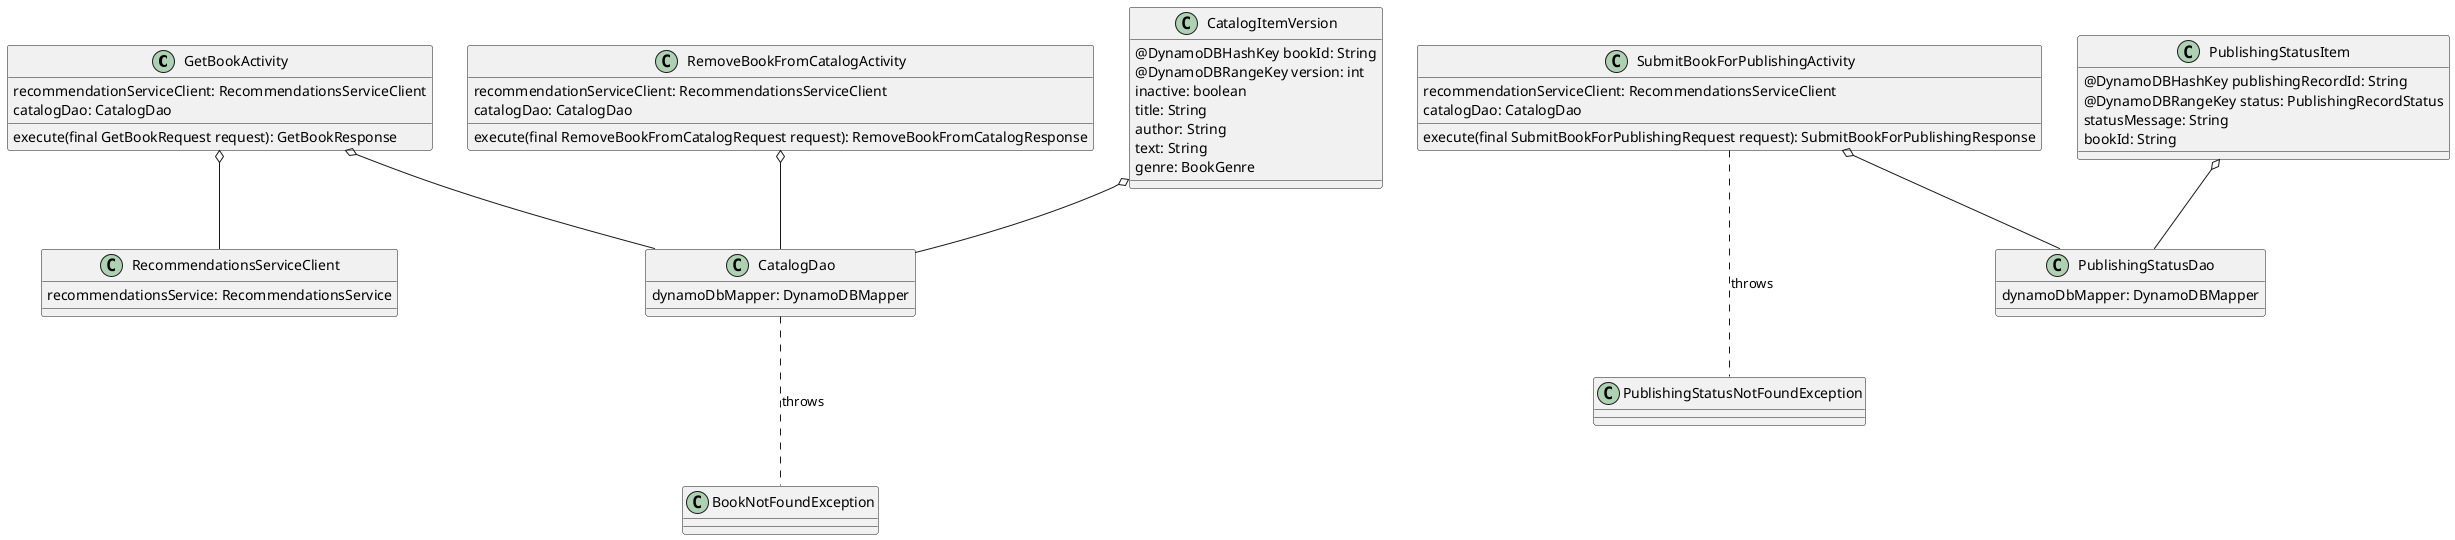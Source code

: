 @startuml
class GetBookActivity {
    recommendationServiceClient: RecommendationsServiceClient
    catalogDao: CatalogDao
    execute(final GetBookRequest request): GetBookResponse
}
class RemoveBookFromCatalogActivity {
    recommendationServiceClient: RecommendationsServiceClient
    catalogDao: CatalogDao
    execute(final RemoveBookFromCatalogRequest request): RemoveBookFromCatalogResponse
}
class SubmitBookForPublishingActivity {
    recommendationServiceClient: RecommendationsServiceClient
    catalogDao: CatalogDao
    execute(final SubmitBookForPublishingRequest request): SubmitBookForPublishingResponse
}
class RecommendationsServiceClient {
    recommendationsService: RecommendationsService
}
class CatalogDao {
    dynamoDbMapper: DynamoDBMapper
}
class PublishingStatusDao {
    dynamoDbMapper: DynamoDBMapper
}
class CatalogItemVersion {
    @DynamoDBHashKey bookId: String
    @DynamoDBRangeKey version: int
    inactive: boolean
    title: String
    author: String
    text: String
    genre: BookGenre
}
class PublishingStatusItem {
    @DynamoDBHashKey publishingRecordId: String
    @DynamoDBRangeKey status: PublishingRecordStatus
     statusMessage: String
     bookId: String

}
class BookNotFoundException {
}
class PublishingStatusNotFoundException {
}

CatalogItemVersion o-- CatalogDao
PublishingStatusItem o-- PublishingStatusDao
CatalogDao ... BookNotFoundException: throws
SubmitBookForPublishingActivity ... PublishingStatusNotFoundException: throws
GetBookActivity o-- CatalogDao
RemoveBookFromCatalogActivity o-- CatalogDao
GetBookActivity o-- RecommendationsServiceClient
SubmitBookForPublishingActivity o-- PublishingStatusDao
@enduml
